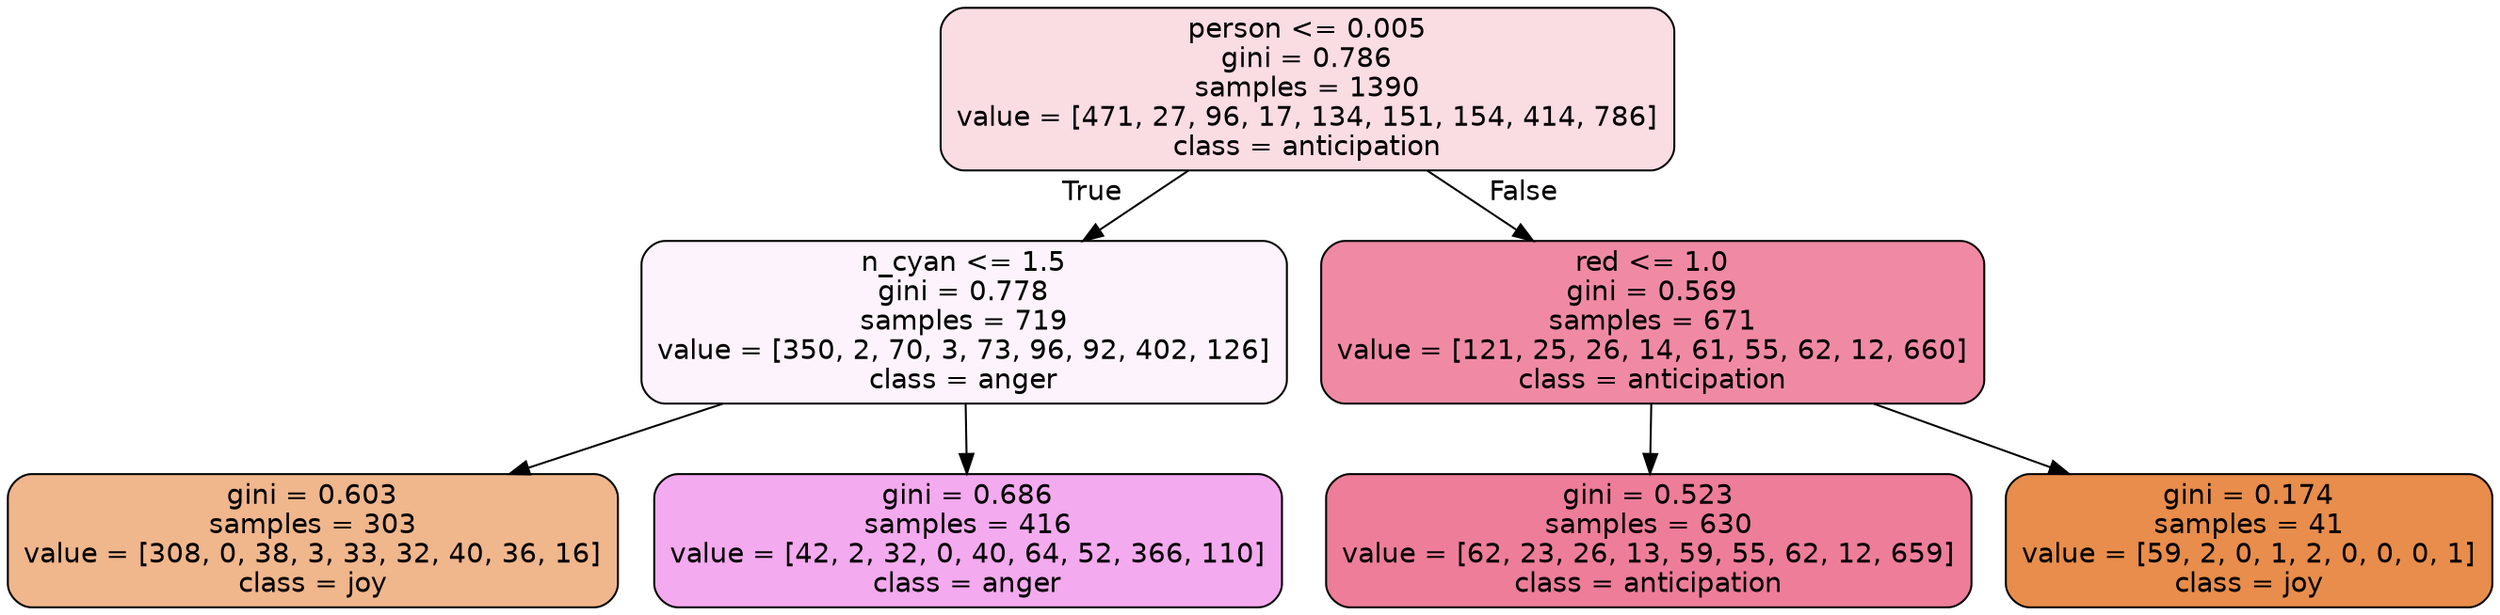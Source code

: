 digraph Tree {
node [shape=box, style="filled, rounded", color="black", fontname=helvetica] ;
edge [fontname=helvetica] ;
0 [label="person <= 0.005\ngini = 0.786\nsamples = 1390\nvalue = [471, 27, 96, 17, 134, 151, 154, 414, 786]\nclass = anticipation", fillcolor="#e539642d"] ;
1 [label="n_cyan <= 1.5\ngini = 0.778\nsamples = 719\nvalue = [350, 2, 70, 3, 73, 96, 92, 402, 126]\nclass = anger", fillcolor="#e539d70f"] ;
0 -> 1 [labeldistance=2.5, labelangle=45, headlabel="True"] ;
2 [label="gini = 0.603\nsamples = 303\nvalue = [308, 0, 38, 3, 33, 32, 40, 36, 16]\nclass = joy", fillcolor="#e5813993"] ;
1 -> 2 ;
3 [label="gini = 0.686\nsamples = 416\nvalue = [42, 2, 32, 0, 40, 64, 52, 366, 110]\nclass = anger", fillcolor="#e539d76d"] ;
1 -> 3 ;
4 [label="red <= 1.0\ngini = 0.569\nsamples = 671\nvalue = [121, 25, 26, 14, 61, 55, 62, 12, 660]\nclass = anticipation", fillcolor="#e5396496"] ;
0 -> 4 [labeldistance=2.5, labelangle=-45, headlabel="False"] ;
5 [label="gini = 0.523\nsamples = 630\nvalue = [62, 23, 26, 13, 59, 55, 62, 12, 659]\nclass = anticipation", fillcolor="#e53964a7"] ;
4 -> 5 ;
6 [label="gini = 0.174\nsamples = 41\nvalue = [59, 2, 0, 1, 2, 0, 0, 0, 1]\nclass = joy", fillcolor="#e58139e7"] ;
4 -> 6 ;
}